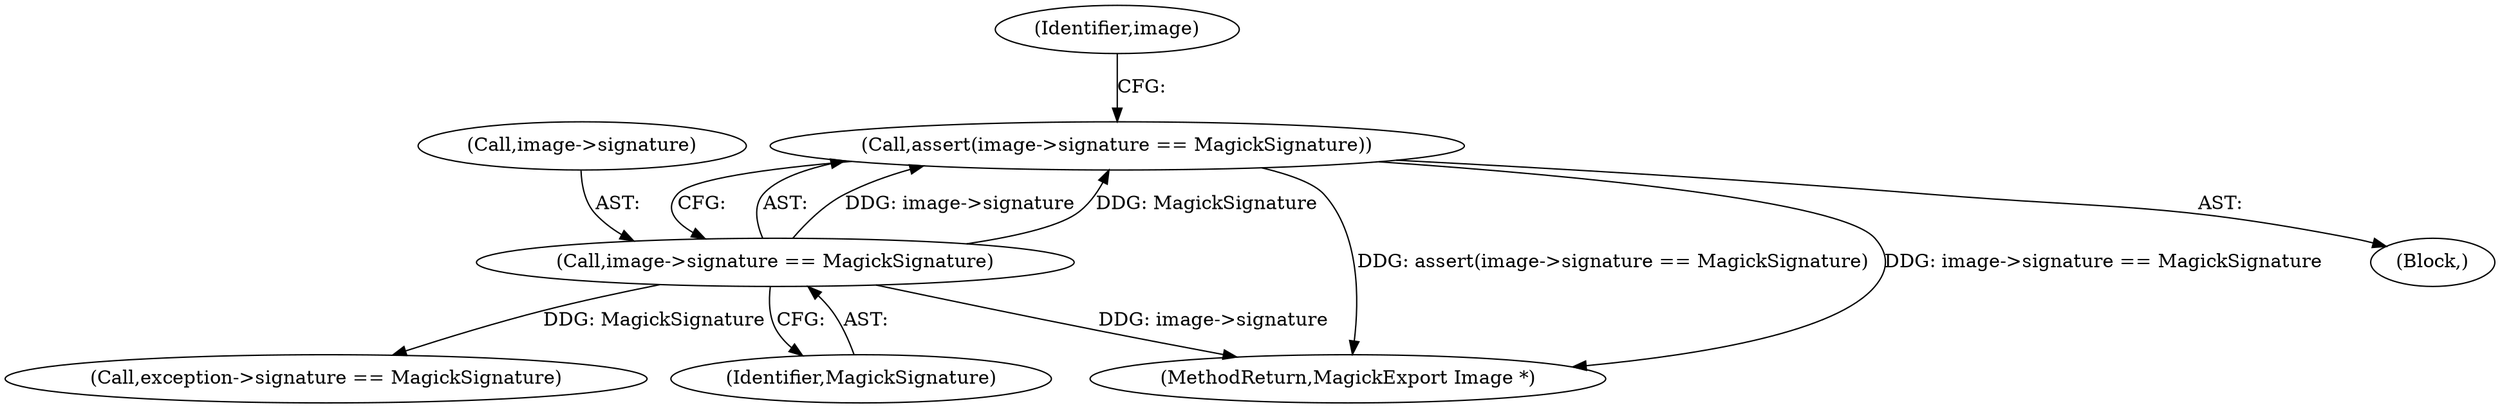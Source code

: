 digraph "0_ImageMagick_01843366d6a7b96e22ad7bb67f3df7d9fd4d5d74@API" {
"1000118" [label="(Call,assert(image->signature == MagickSignature))"];
"1000119" [label="(Call,image->signature == MagickSignature)"];
"1000119" [label="(Call,image->signature == MagickSignature)"];
"1000146" [label="(Call,exception->signature == MagickSignature)"];
"1000120" [label="(Call,image->signature)"];
"1000842" [label="(MethodReturn,MagickExport Image *)"];
"1000108" [label="(Block,)"];
"1000127" [label="(Identifier,image)"];
"1000118" [label="(Call,assert(image->signature == MagickSignature))"];
"1000123" [label="(Identifier,MagickSignature)"];
"1000118" -> "1000108"  [label="AST: "];
"1000118" -> "1000119"  [label="CFG: "];
"1000119" -> "1000118"  [label="AST: "];
"1000127" -> "1000118"  [label="CFG: "];
"1000118" -> "1000842"  [label="DDG: assert(image->signature == MagickSignature)"];
"1000118" -> "1000842"  [label="DDG: image->signature == MagickSignature"];
"1000119" -> "1000118"  [label="DDG: image->signature"];
"1000119" -> "1000118"  [label="DDG: MagickSignature"];
"1000119" -> "1000123"  [label="CFG: "];
"1000120" -> "1000119"  [label="AST: "];
"1000123" -> "1000119"  [label="AST: "];
"1000119" -> "1000842"  [label="DDG: image->signature"];
"1000119" -> "1000146"  [label="DDG: MagickSignature"];
}
